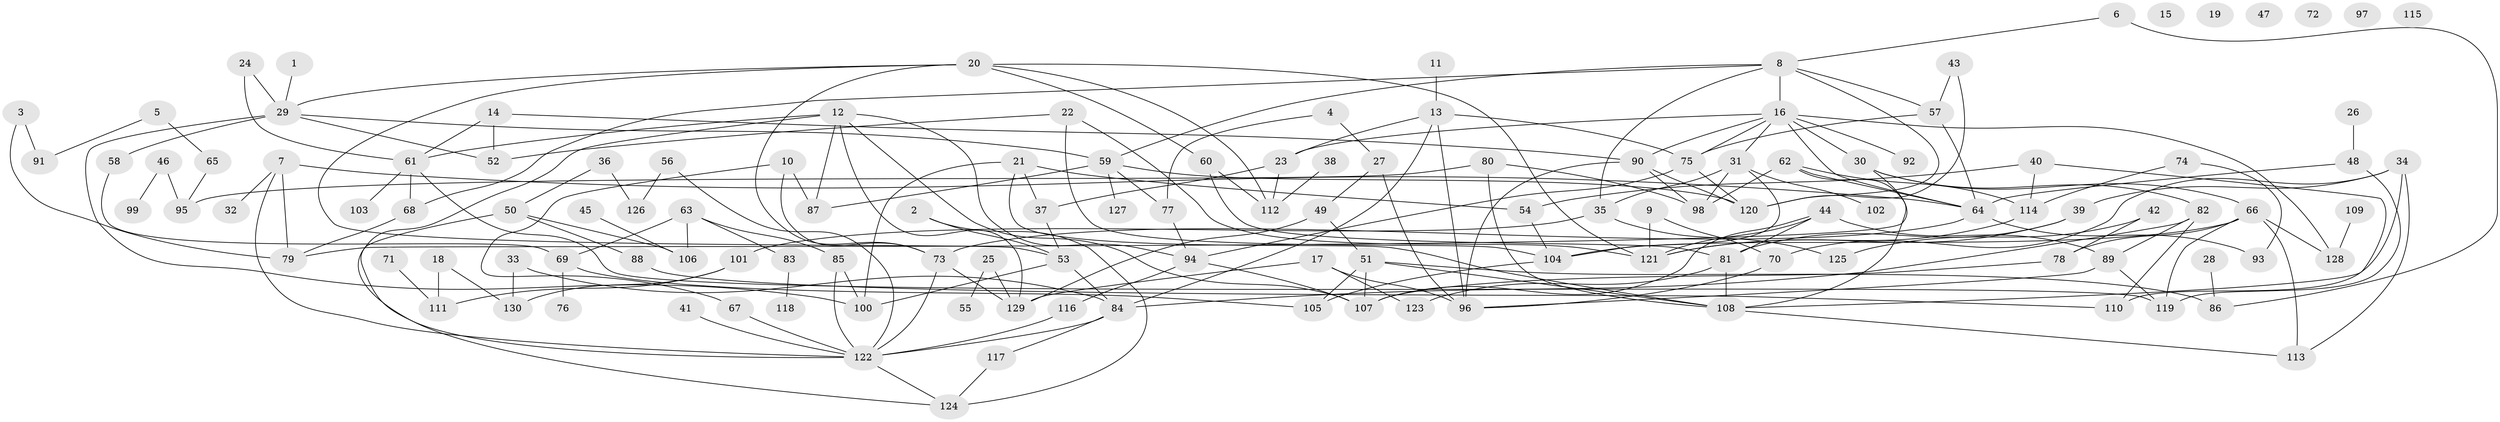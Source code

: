 // Generated by graph-tools (version 1.1) at 2025/33/03/09/25 02:33:23]
// undirected, 130 vertices, 204 edges
graph export_dot {
graph [start="1"]
  node [color=gray90,style=filled];
  1;
  2;
  3;
  4;
  5;
  6;
  7;
  8;
  9;
  10;
  11;
  12;
  13;
  14;
  15;
  16;
  17;
  18;
  19;
  20;
  21;
  22;
  23;
  24;
  25;
  26;
  27;
  28;
  29;
  30;
  31;
  32;
  33;
  34;
  35;
  36;
  37;
  38;
  39;
  40;
  41;
  42;
  43;
  44;
  45;
  46;
  47;
  48;
  49;
  50;
  51;
  52;
  53;
  54;
  55;
  56;
  57;
  58;
  59;
  60;
  61;
  62;
  63;
  64;
  65;
  66;
  67;
  68;
  69;
  70;
  71;
  72;
  73;
  74;
  75;
  76;
  77;
  78;
  79;
  80;
  81;
  82;
  83;
  84;
  85;
  86;
  87;
  88;
  89;
  90;
  91;
  92;
  93;
  94;
  95;
  96;
  97;
  98;
  99;
  100;
  101;
  102;
  103;
  104;
  105;
  106;
  107;
  108;
  109;
  110;
  111;
  112;
  113;
  114;
  115;
  116;
  117;
  118;
  119;
  120;
  121;
  122;
  123;
  124;
  125;
  126;
  127;
  128;
  129;
  130;
  1 -- 29;
  2 -- 53;
  2 -- 124;
  3 -- 79;
  3 -- 91;
  4 -- 27;
  4 -- 77;
  5 -- 65;
  5 -- 91;
  6 -- 8;
  6 -- 86;
  7 -- 32;
  7 -- 64;
  7 -- 79;
  7 -- 122;
  8 -- 16;
  8 -- 35;
  8 -- 57;
  8 -- 59;
  8 -- 68;
  8 -- 120;
  9 -- 70;
  9 -- 121;
  10 -- 67;
  10 -- 73;
  10 -- 87;
  11 -- 13;
  12 -- 61;
  12 -- 87;
  12 -- 94;
  12 -- 107;
  12 -- 122;
  12 -- 129;
  13 -- 23;
  13 -- 75;
  13 -- 84;
  13 -- 96;
  14 -- 52;
  14 -- 61;
  14 -- 90;
  16 -- 23;
  16 -- 30;
  16 -- 31;
  16 -- 64;
  16 -- 75;
  16 -- 90;
  16 -- 92;
  16 -- 128;
  17 -- 96;
  17 -- 123;
  17 -- 129;
  18 -- 111;
  18 -- 130;
  20 -- 29;
  20 -- 53;
  20 -- 60;
  20 -- 73;
  20 -- 112;
  20 -- 121;
  21 -- 37;
  21 -- 54;
  21 -- 100;
  21 -- 108;
  22 -- 52;
  22 -- 104;
  22 -- 121;
  23 -- 37;
  23 -- 112;
  24 -- 29;
  24 -- 61;
  25 -- 55;
  25 -- 129;
  26 -- 48;
  27 -- 49;
  27 -- 96;
  28 -- 86;
  29 -- 52;
  29 -- 58;
  29 -- 59;
  29 -- 100;
  30 -- 66;
  30 -- 79;
  30 -- 82;
  31 -- 35;
  31 -- 98;
  31 -- 102;
  31 -- 104;
  33 -- 84;
  33 -- 130;
  34 -- 39;
  34 -- 70;
  34 -- 108;
  34 -- 113;
  35 -- 101;
  35 -- 125;
  36 -- 50;
  36 -- 126;
  37 -- 53;
  38 -- 112;
  39 -- 81;
  39 -- 121;
  40 -- 54;
  40 -- 110;
  40 -- 114;
  41 -- 122;
  42 -- 78;
  42 -- 125;
  43 -- 57;
  43 -- 120;
  44 -- 81;
  44 -- 89;
  44 -- 107;
  44 -- 121;
  45 -- 106;
  46 -- 95;
  46 -- 99;
  48 -- 64;
  48 -- 119;
  49 -- 51;
  49 -- 129;
  50 -- 88;
  50 -- 106;
  50 -- 124;
  51 -- 86;
  51 -- 105;
  51 -- 107;
  51 -- 108;
  53 -- 84;
  53 -- 100;
  54 -- 104;
  56 -- 122;
  56 -- 126;
  57 -- 64;
  57 -- 75;
  58 -- 69;
  59 -- 77;
  59 -- 87;
  59 -- 120;
  59 -- 127;
  60 -- 81;
  60 -- 112;
  61 -- 68;
  61 -- 103;
  61 -- 119;
  62 -- 64;
  62 -- 98;
  62 -- 108;
  62 -- 114;
  63 -- 69;
  63 -- 83;
  63 -- 85;
  63 -- 106;
  64 -- 73;
  64 -- 93;
  65 -- 95;
  66 -- 78;
  66 -- 104;
  66 -- 113;
  66 -- 119;
  66 -- 128;
  67 -- 122;
  68 -- 79;
  69 -- 76;
  69 -- 105;
  70 -- 96;
  71 -- 111;
  73 -- 122;
  73 -- 129;
  74 -- 93;
  74 -- 114;
  75 -- 94;
  75 -- 120;
  77 -- 94;
  78 -- 107;
  80 -- 95;
  80 -- 98;
  80 -- 108;
  81 -- 108;
  81 -- 123;
  82 -- 84;
  82 -- 89;
  82 -- 110;
  83 -- 118;
  84 -- 117;
  84 -- 122;
  85 -- 100;
  85 -- 122;
  88 -- 110;
  89 -- 96;
  89 -- 119;
  90 -- 96;
  90 -- 98;
  90 -- 120;
  94 -- 107;
  94 -- 116;
  101 -- 111;
  101 -- 130;
  104 -- 105;
  108 -- 113;
  109 -- 128;
  114 -- 121;
  116 -- 122;
  117 -- 124;
  122 -- 124;
}
